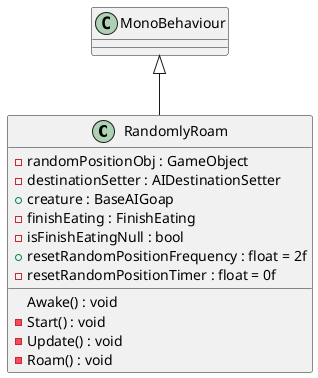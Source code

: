 @startuml
class RandomlyRoam {
    - randomPositionObj : GameObject
    - destinationSetter : AIDestinationSetter
    + creature : BaseAIGoap
    - finishEating : FinishEating
    - isFinishEatingNull : bool
    + resetRandomPositionFrequency : float = 2f
    - resetRandomPositionTimer : float = 0f
    Awake() : void
    - Start() : void
    - Update() : void
    - Roam() : void
}
MonoBehaviour <|-- RandomlyRoam
@enduml
